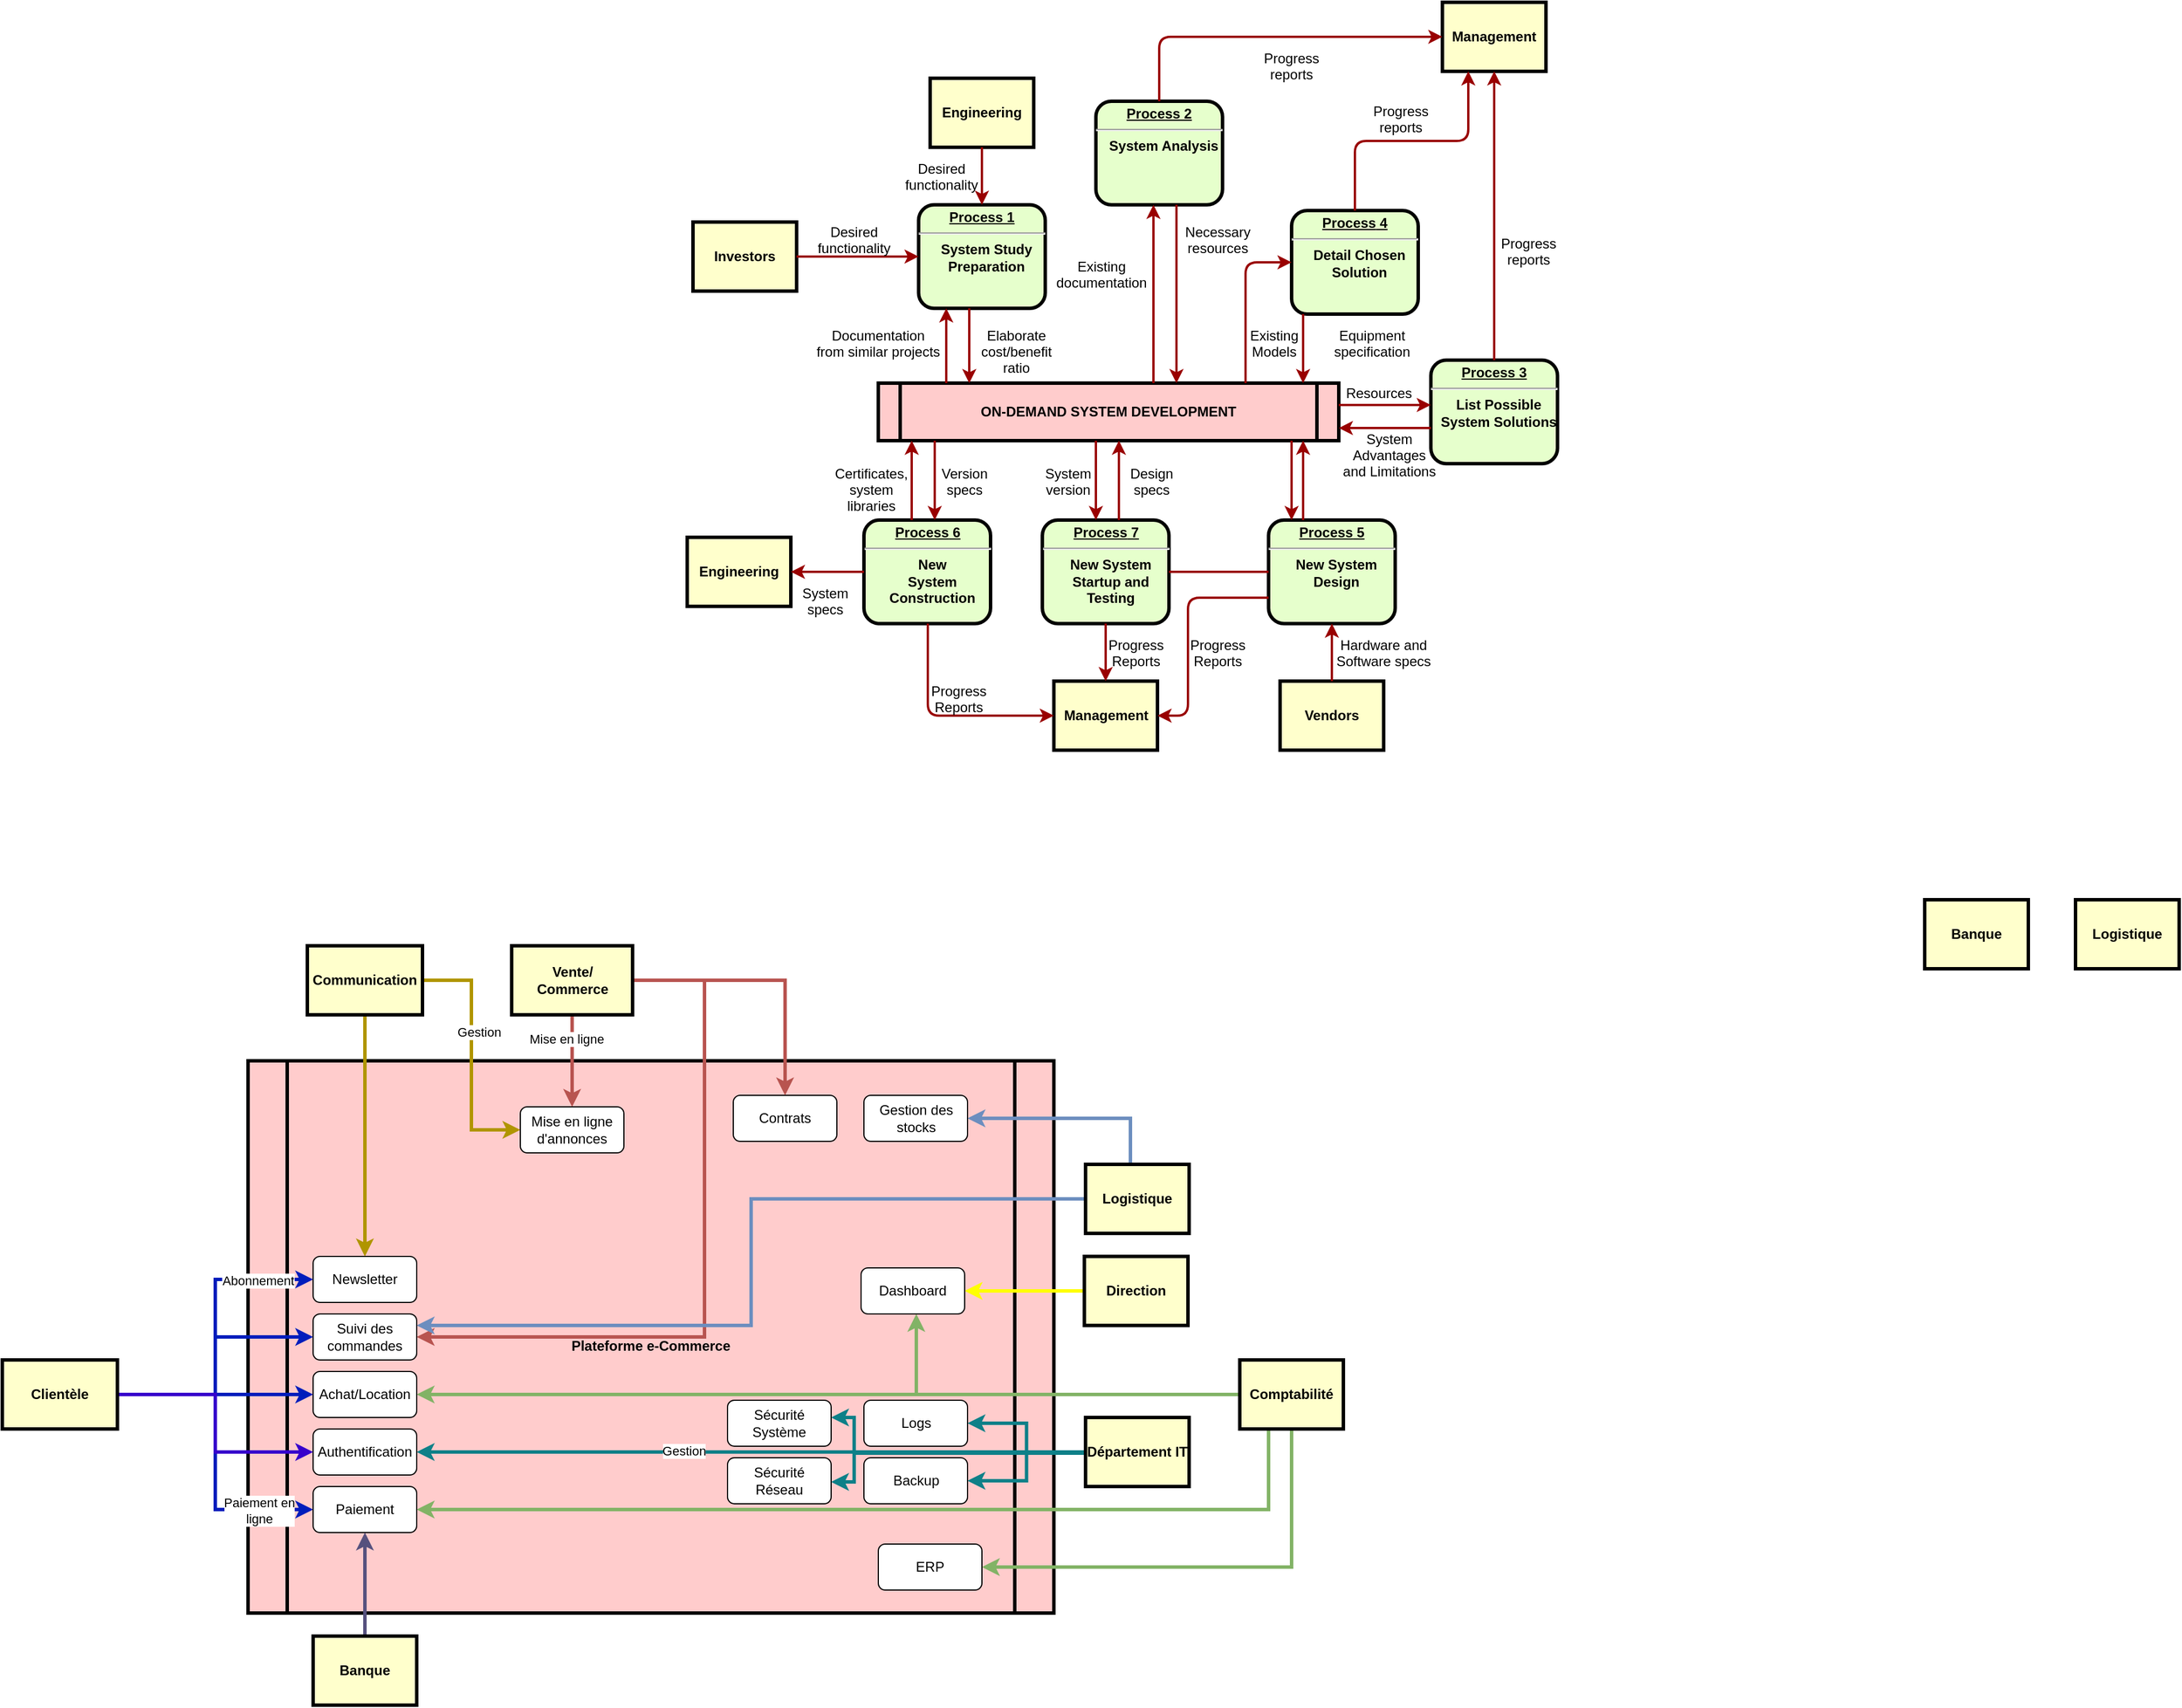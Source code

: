 <mxfile version="26.1.1">
  <diagram name="Page-1" id="c7558073-3199-34d8-9f00-42111426c3f3">
    <mxGraphModel dx="2143" dy="669" grid="1" gridSize="10" guides="1" tooltips="1" connect="1" arrows="1" fold="1" page="1" pageScale="1" pageWidth="826" pageHeight="1169" background="none" math="0" shadow="0">
      <root>
        <mxCell id="0" />
        <mxCell id="1" parent="0" />
        <mxCell id="reFR-X6VlzYpSkXU1T7T-104" value="&#xa;Plateforme e-Commerce" style="shape=process;whiteSpace=wrap;align=center;verticalAlign=middle;size=0.048;fontStyle=1;strokeWidth=3;fillColor=#FFCCCC" parent="1" vertex="1">
          <mxGeometry x="-346.5" y="980" width="700" height="480" as="geometry" />
        </mxCell>
        <mxCell id="2" value="&lt;p style=&quot;margin: 0px; margin-top: 4px; text-align: center; text-decoration: underline;&quot;&gt;&lt;strong&gt;Process 1&lt;br /&gt;&lt;/strong&gt;&lt;/p&gt;&lt;hr /&gt;&lt;p style=&quot;margin: 0px; margin-left: 8px;&quot;&gt;System Study&lt;/p&gt;&lt;p style=&quot;margin: 0px; margin-left: 8px;&quot;&gt;Preparation&lt;/p&gt;" style="verticalAlign=middle;align=center;overflow=fill;fontSize=12;fontFamily=Helvetica;html=1;rounded=1;fontStyle=1;strokeWidth=3;fillColor=#E6FFCC" parent="1" vertex="1">
          <mxGeometry x="236" y="236" width="110" height="90" as="geometry" />
        </mxCell>
        <mxCell id="3" value="Engineering" style="whiteSpace=wrap;align=center;verticalAlign=middle;fontStyle=1;strokeWidth=3;fillColor=#FFFFCC" parent="1" vertex="1">
          <mxGeometry x="246" y="126" width="90" height="60" as="geometry" />
        </mxCell>
        <mxCell id="4" value="Investors" style="whiteSpace=wrap;align=center;verticalAlign=middle;fontStyle=1;strokeWidth=3;fillColor=#FFFFCC" parent="1" vertex="1">
          <mxGeometry x="40" y="251" width="90" height="60" as="geometry" />
        </mxCell>
        <mxCell id="5" value="ON-DEMAND SYSTEM DEVELOPMENT" style="shape=process;whiteSpace=wrap;align=center;verticalAlign=middle;size=0.048;fontStyle=1;strokeWidth=3;fillColor=#FFCCCC" parent="1" vertex="1">
          <mxGeometry x="201.0" y="391" width="400" height="50" as="geometry" />
        </mxCell>
        <mxCell id="6" value="&lt;p style=&quot;margin: 0px; margin-top: 4px; text-align: center; text-decoration: underline;&quot;&gt;&lt;strong&gt;Process 2&lt;br /&gt;&lt;/strong&gt;&lt;/p&gt;&lt;hr /&gt;&lt;p style=&quot;margin: 0px; margin-left: 8px;&quot;&gt;System Analysis&lt;/p&gt;" style="verticalAlign=middle;align=center;overflow=fill;fontSize=12;fontFamily=Helvetica;html=1;rounded=1;fontStyle=1;strokeWidth=3;fillColor=#E6FFCC" parent="1" vertex="1">
          <mxGeometry x="390" y="146" width="110" height="90" as="geometry" />
        </mxCell>
        <mxCell id="7" value="&lt;p style=&quot;margin: 0px; margin-top: 4px; text-align: center; text-decoration: underline;&quot;&gt;&lt;strong&gt;&lt;strong&gt;Process&lt;/strong&gt; 3&lt;br /&gt;&lt;/strong&gt;&lt;/p&gt;&lt;hr /&gt;&lt;p style=&quot;margin: 0px; margin-left: 8px;&quot;&gt;List Possible&lt;/p&gt;&lt;p style=&quot;margin: 0px; margin-left: 8px;&quot;&gt;System Solutions&lt;/p&gt;" style="verticalAlign=middle;align=center;overflow=fill;fontSize=12;fontFamily=Helvetica;html=1;rounded=1;fontStyle=1;strokeWidth=3;fillColor=#E6FFCC" parent="1" vertex="1">
          <mxGeometry x="681" y="371" width="110" height="90" as="geometry" />
        </mxCell>
        <mxCell id="8" value="&lt;p style=&quot;margin: 0px; margin-top: 4px; text-align: center; text-decoration: underline;&quot;&gt;&lt;strong&gt;&lt;strong&gt;Process&lt;/strong&gt; 4&lt;br /&gt;&lt;/strong&gt;&lt;/p&gt;&lt;hr /&gt;&lt;p style=&quot;margin: 0px; margin-left: 8px;&quot;&gt;Detail Chosen&lt;/p&gt;&lt;p style=&quot;margin: 0px; margin-left: 8px;&quot;&gt;Solution&lt;/p&gt;" style="verticalAlign=middle;align=center;overflow=fill;fontSize=12;fontFamily=Helvetica;html=1;rounded=1;fontStyle=1;strokeWidth=3;fillColor=#E6FFCC" parent="1" vertex="1">
          <mxGeometry x="560" y="241" width="110" height="90" as="geometry" />
        </mxCell>
        <mxCell id="9" value="&lt;p style=&quot;margin: 0px; margin-top: 4px; text-align: center; text-decoration: underline;&quot;&gt;&lt;strong&gt;&lt;strong&gt;Process&lt;/strong&gt; 5&lt;br /&gt;&lt;/strong&gt;&lt;/p&gt;&lt;hr /&gt;&lt;p style=&quot;margin: 0px; margin-left: 8px;&quot;&gt;New System&lt;/p&gt;&lt;p style=&quot;margin: 0px; margin-left: 8px;&quot;&gt;Design&lt;/p&gt;" style="verticalAlign=middle;align=center;overflow=fill;fontSize=12;fontFamily=Helvetica;html=1;rounded=1;fontStyle=1;strokeWidth=3;fillColor=#E6FFCC" parent="1" vertex="1">
          <mxGeometry x="540" y="510" width="110" height="90" as="geometry" />
        </mxCell>
        <mxCell id="10" value="&lt;p style=&quot;margin: 0px; margin-top: 4px; text-align: center; text-decoration: underline;&quot;&gt;&lt;strong&gt;&lt;strong&gt;Process&lt;/strong&gt; 6&lt;br /&gt;&lt;/strong&gt;&lt;/p&gt;&lt;hr /&gt;&lt;p style=&quot;margin: 0px; margin-left: 8px;&quot;&gt;New&lt;/p&gt;&lt;p style=&quot;margin: 0px; margin-left: 8px;&quot;&gt;System&lt;/p&gt;&lt;p style=&quot;margin: 0px; margin-left: 8px;&quot;&gt;Construction&lt;/p&gt;" style="verticalAlign=middle;align=center;overflow=fill;fontSize=12;fontFamily=Helvetica;html=1;rounded=1;fontStyle=1;strokeWidth=3;fillColor=#E6FFCC" parent="1" vertex="1">
          <mxGeometry x="188.5" y="510" width="110" height="90" as="geometry" />
        </mxCell>
        <mxCell id="12" value="Management" style="whiteSpace=wrap;align=center;verticalAlign=middle;fontStyle=1;strokeWidth=3;fillColor=#FFFFCC" parent="1" vertex="1">
          <mxGeometry x="691" y="60.0" width="90" height="60" as="geometry" />
        </mxCell>
        <mxCell id="13" value="Management" style="whiteSpace=wrap;align=center;verticalAlign=middle;fontStyle=1;strokeWidth=3;fillColor=#FFFFCC" parent="1" vertex="1">
          <mxGeometry x="353.5" y="650" width="90" height="60" as="geometry" />
        </mxCell>
        <mxCell id="14" value="Engineering" style="whiteSpace=wrap;align=center;verticalAlign=middle;fontStyle=1;strokeWidth=3;fillColor=#FFFFCC" parent="1" vertex="1">
          <mxGeometry x="35.0" y="525.0" width="90" height="60" as="geometry" />
        </mxCell>
        <mxCell id="15" value="Vendors" style="whiteSpace=wrap;align=center;verticalAlign=middle;fontStyle=1;strokeWidth=3;fillColor=#FFFFCC" parent="1" vertex="1">
          <mxGeometry x="550.0" y="650" width="90" height="60" as="geometry" />
        </mxCell>
        <mxCell id="36" value="" style="edgeStyle=none;noEdgeStyle=1;strokeColor=#990000;strokeWidth=2" parent="1" source="3" target="2" edge="1">
          <mxGeometry width="100" height="100" relative="1" as="geometry">
            <mxPoint x="20" y="250" as="sourcePoint" />
            <mxPoint x="120" y="150" as="targetPoint" />
          </mxGeometry>
        </mxCell>
        <mxCell id="37" value="" style="edgeStyle=none;noEdgeStyle=1;strokeColor=#990000;strokeWidth=2" parent="1" source="4" target="2" edge="1">
          <mxGeometry width="100" height="100" relative="1" as="geometry">
            <mxPoint x="280" y="190" as="sourcePoint" />
            <mxPoint x="380" y="90" as="targetPoint" />
          </mxGeometry>
        </mxCell>
        <mxCell id="11" value="&lt;p style=&quot;margin: 0px; margin-top: 4px; text-align: center; text-decoration: underline;&quot;&gt;&lt;strong&gt;&lt;strong&gt;Process&lt;/strong&gt; 7&lt;br /&gt;&lt;/strong&gt;&lt;/p&gt;&lt;hr /&gt;&lt;p style=&quot;margin: 0px; margin-left: 8px;&quot;&gt;New System&lt;/p&gt;&lt;p style=&quot;margin: 0px; margin-left: 8px;&quot;&gt;Startup and&lt;/p&gt;&lt;p style=&quot;margin: 0px; margin-left: 8px;&quot;&gt;Testing&lt;/p&gt;" style="verticalAlign=middle;align=center;overflow=fill;fontSize=12;fontFamily=Helvetica;html=1;rounded=1;fontStyle=1;strokeWidth=3;fillColor=#E6FFCC" parent="1" vertex="1">
          <mxGeometry x="343.5" y="510" width="110" height="90" as="geometry" />
        </mxCell>
        <mxCell id="51" value="" style="endArrow=none;noEdgeStyle=1;strokeColor=#990000;strokeWidth=2" parent="1" source="9" target="11" edge="1">
          <mxGeometry relative="1" as="geometry">
            <mxPoint x="205.008" y="481" as="sourcePoint" />
            <mxPoint x="400.328" y="650" as="targetPoint" />
          </mxGeometry>
        </mxCell>
        <mxCell id="52" value="Desired &#xa;functionality" style="text;spacingTop=-5;align=center" parent="1" vertex="1">
          <mxGeometry x="165" y="251" width="30" height="20" as="geometry" />
        </mxCell>
        <mxCell id="53" value="Desired &#xa;functionality" style="text;spacingTop=-5;align=center" parent="1" vertex="1">
          <mxGeometry x="241" y="196" width="30" height="20" as="geometry" />
        </mxCell>
        <mxCell id="54" value="Documentation&#xa;from similar projects" style="text;spacingTop=-5;align=center" parent="1" vertex="1">
          <mxGeometry x="186" y="341" width="30" height="20" as="geometry" />
        </mxCell>
        <mxCell id="55" value="" style="edgeStyle=elbowEdgeStyle;elbow=horizontal;strokeColor=#990000;strokeWidth=2" parent="1" source="5" target="2" edge="1">
          <mxGeometry width="100" height="100" relative="1" as="geometry">
            <mxPoint x="50" y="530" as="sourcePoint" />
            <mxPoint x="150" y="430" as="targetPoint" />
            <Array as="points">
              <mxPoint x="260" y="370" />
            </Array>
          </mxGeometry>
        </mxCell>
        <mxCell id="56" value="" style="edgeStyle=elbowEdgeStyle;elbow=horizontal;strokeColor=#990000;strokeWidth=2" parent="1" source="2" target="5" edge="1">
          <mxGeometry width="100" height="100" relative="1" as="geometry">
            <mxPoint x="50" y="500" as="sourcePoint" />
            <mxPoint x="150" y="400" as="targetPoint" />
            <Array as="points">
              <mxPoint x="280" y="360" />
            </Array>
          </mxGeometry>
        </mxCell>
        <mxCell id="57" value="Elaborate&#xa;cost/benefit&#xa;ratio" style="text;spacingTop=-5;align=center" parent="1" vertex="1">
          <mxGeometry x="306" y="341" width="30" height="20" as="geometry" />
        </mxCell>
        <mxCell id="58" value="" style="edgeStyle=elbowEdgeStyle;elbow=horizontal;strokeColor=#990000;strokeWidth=2" parent="1" source="5" target="6" edge="1">
          <mxGeometry width="100" height="100" relative="1" as="geometry">
            <mxPoint x="380" y="370" as="sourcePoint" />
            <mxPoint x="480" y="270" as="targetPoint" />
            <Array as="points">
              <mxPoint x="440" y="310" />
            </Array>
          </mxGeometry>
        </mxCell>
        <mxCell id="59" value="" style="edgeStyle=elbowEdgeStyle;elbow=horizontal;strokeColor=#990000;strokeWidth=2" parent="1" source="6" target="5" edge="1">
          <mxGeometry width="100" height="100" relative="1" as="geometry">
            <mxPoint x="350" y="370" as="sourcePoint" />
            <mxPoint x="450" y="270" as="targetPoint" />
            <Array as="points">
              <mxPoint x="460" y="320" />
            </Array>
          </mxGeometry>
        </mxCell>
        <mxCell id="60" value="Existing&#xa;documentation" style="text;spacingTop=-5;align=center" parent="1" vertex="1">
          <mxGeometry x="380.0" y="281.0" width="30" height="20" as="geometry" />
        </mxCell>
        <mxCell id="61" value="Necessary&#xa;resources" style="text;spacingTop=-5;align=center" parent="1" vertex="1">
          <mxGeometry x="481.0" y="251.0" width="30" height="20" as="geometry" />
        </mxCell>
        <mxCell id="62" value="Progress&#xa;reports" style="text;spacingTop=-5;align=center" parent="1" vertex="1">
          <mxGeometry x="545.0" y="100.0" width="30" height="20" as="geometry" />
        </mxCell>
        <mxCell id="63" value="Progress&#xa;reports" style="text;spacingTop=-5;align=center" parent="1" vertex="1">
          <mxGeometry x="640" y="146.0" width="30" height="20" as="geometry" />
        </mxCell>
        <mxCell id="64" value="Progress&#xa;reports" style="text;spacingTop=-5;align=center" parent="1" vertex="1">
          <mxGeometry x="751.0" y="261.0" width="30" height="20" as="geometry" />
        </mxCell>
        <mxCell id="65" value="" style="edgeStyle=elbowEdgeStyle;elbow=horizontal;strokeColor=#990000;strokeWidth=2" parent="1" source="6" target="12" edge="1">
          <mxGeometry width="100" height="100" relative="1" as="geometry">
            <mxPoint x="260" y="180.0" as="sourcePoint" />
            <mxPoint x="360" y="80.0" as="targetPoint" />
            <Array as="points">
              <mxPoint x="445" y="140" />
            </Array>
          </mxGeometry>
        </mxCell>
        <mxCell id="66" value="" style="edgeStyle=elbowEdgeStyle;elbow=vertical;entryX=0.25;entryY=1;strokeColor=#990000;strokeWidth=2" parent="1" source="8" target="12" edge="1">
          <mxGeometry width="100" height="100" relative="1" as="geometry">
            <mxPoint x="530" y="250" as="sourcePoint" />
            <mxPoint x="630" y="150" as="targetPoint" />
          </mxGeometry>
        </mxCell>
        <mxCell id="67" value="" style="edgeStyle=elbowEdgeStyle;elbow=horizontal;strokeColor=#990000;strokeWidth=2" parent="1" source="7" target="12" edge="1">
          <mxGeometry width="100" height="100" relative="1" as="geometry">
            <mxPoint x="660.0" y="360" as="sourcePoint" />
            <mxPoint x="760.0" y="260" as="targetPoint" />
          </mxGeometry>
        </mxCell>
        <mxCell id="68" value="" style="edgeStyle=elbowEdgeStyle;elbow=horizontal;strokeColor=#990000;strokeWidth=2" parent="1" source="8" target="5" edge="1">
          <mxGeometry width="100" height="100" relative="1" as="geometry">
            <mxPoint x="570" y="380" as="sourcePoint" />
            <mxPoint x="510" y="250" as="targetPoint" />
            <Array as="points">
              <mxPoint x="570" y="360" />
            </Array>
          </mxGeometry>
        </mxCell>
        <mxCell id="69" value="" style="edgeStyle=segmentEdgeStyle;strokeColor=#990000;strokeWidth=2" parent="1" source="5" target="8" edge="1">
          <mxGeometry width="100" height="100" relative="1" as="geometry">
            <mxPoint x="340" y="360" as="sourcePoint" />
            <mxPoint x="440" y="260" as="targetPoint" />
            <Array as="points">
              <mxPoint x="520" y="286" />
            </Array>
          </mxGeometry>
        </mxCell>
        <mxCell id="70" value="Existing&#xa;Models" style="text;spacingTop=-5;align=center" parent="1" vertex="1">
          <mxGeometry x="530.0" y="341.0" width="30" height="20" as="geometry" />
        </mxCell>
        <mxCell id="71" value="Equipment&#xa;specification" style="text;spacingTop=-5;align=center" parent="1" vertex="1">
          <mxGeometry x="615" y="341" width="30" height="20" as="geometry" />
        </mxCell>
        <mxCell id="72" value="" style="edgeStyle=elbowEdgeStyle;elbow=vertical;strokeColor=#990000;strokeWidth=2" parent="1" source="5" target="7" edge="1">
          <mxGeometry width="100" height="100" relative="1" as="geometry">
            <mxPoint x="500" y="500" as="sourcePoint" />
            <mxPoint x="600" y="400" as="targetPoint" />
            <Array as="points">
              <mxPoint x="650" y="410" />
            </Array>
          </mxGeometry>
        </mxCell>
        <mxCell id="73" value="" style="edgeStyle=elbowEdgeStyle;elbow=vertical;strokeColor=#990000;strokeWidth=2" parent="1" source="7" target="5" edge="1">
          <mxGeometry width="100" height="100" relative="1" as="geometry">
            <mxPoint x="460" y="500" as="sourcePoint" />
            <mxPoint x="560" y="400" as="targetPoint" />
            <Array as="points">
              <mxPoint x="650" y="430" />
            </Array>
          </mxGeometry>
        </mxCell>
        <mxCell id="74" value="Resources" style="text;spacingTop=-5;align=center" parent="1" vertex="1">
          <mxGeometry x="621" y="391.0" width="30" height="20" as="geometry" />
        </mxCell>
        <mxCell id="75" value="System &#xa;Advantages &#xa;and Limitations" style="text;spacingTop=-5;align=center" parent="1" vertex="1">
          <mxGeometry x="630" y="431.0" width="30" height="20" as="geometry" />
        </mxCell>
        <mxCell id="76" value="" style="edgeStyle=elbowEdgeStyle;elbow=horizontal;strokeColor=#990000;strokeWidth=2" parent="1" source="9" target="5" edge="1">
          <mxGeometry width="100" height="100" relative="1" as="geometry">
            <mxPoint x="420" y="580" as="sourcePoint" />
            <mxPoint x="520" y="480" as="targetPoint" />
            <Array as="points">
              <mxPoint x="570" y="470" />
            </Array>
          </mxGeometry>
        </mxCell>
        <mxCell id="77" value="" style="edgeStyle=elbowEdgeStyle;elbow=horizontal;strokeColor=#990000;strokeWidth=2" parent="1" source="5" target="9" edge="1">
          <mxGeometry width="100" height="100" relative="1" as="geometry">
            <mxPoint x="400" y="590" as="sourcePoint" />
            <mxPoint x="500" y="490" as="targetPoint" />
            <Array as="points">
              <mxPoint x="560" y="480" />
            </Array>
          </mxGeometry>
        </mxCell>
        <mxCell id="78" value="" style="edgeStyle=elbowEdgeStyle;elbow=horizontal;strokeColor=#990000;strokeWidth=2" parent="1" source="15" target="9" edge="1">
          <mxGeometry width="100" height="100" relative="1" as="geometry">
            <mxPoint x="430" y="700" as="sourcePoint" />
            <mxPoint x="530" y="600" as="targetPoint" />
          </mxGeometry>
        </mxCell>
        <mxCell id="79" value="Hardware and&#xa;Software specs" style="text;spacingTop=-5;align=center" parent="1" vertex="1">
          <mxGeometry x="625" y="610" width="30" height="20" as="geometry" />
        </mxCell>
        <mxCell id="81" value="" style="edgeStyle=elbowEdgeStyle;elbow=horizontal;exitX=0;exitY=0.75;strokeColor=#990000;strokeWidth=2" parent="1" source="9" target="13" edge="1">
          <mxGeometry width="100" height="100" relative="1" as="geometry">
            <mxPoint x="420" y="730" as="sourcePoint" />
            <mxPoint x="520" y="630" as="targetPoint" />
            <Array as="points">
              <mxPoint x="470" y="630" />
            </Array>
          </mxGeometry>
        </mxCell>
        <mxCell id="82" value="Progress&#xa;Reports" style="text;spacingTop=-5;align=center" parent="1" vertex="1">
          <mxGeometry x="481.0" y="610.0" width="30" height="20" as="geometry" />
        </mxCell>
        <mxCell id="83" value="" style="edgeStyle=elbowEdgeStyle;elbow=horizontal;strokeColor=#990000;strokeWidth=2" parent="1" source="11" target="13" edge="1">
          <mxGeometry width="100" height="100" relative="1" as="geometry">
            <mxPoint x="200" y="660.0" as="sourcePoint" />
            <mxPoint x="230.0" y="650" as="targetPoint" />
          </mxGeometry>
        </mxCell>
        <mxCell id="84" value="Progress&#xa;Reports" style="text;spacingTop=-5;align=center" parent="1" vertex="1">
          <mxGeometry x="410.0" y="610.0" width="30" height="20" as="geometry" />
        </mxCell>
        <mxCell id="85" value="" style="edgeStyle=elbowEdgeStyle;elbow=horizontal;strokeColor=#990000;strokeWidth=2" parent="1" source="10" target="13" edge="1">
          <mxGeometry width="100" height="100" relative="1" as="geometry">
            <mxPoint x="130.0" y="740" as="sourcePoint" />
            <mxPoint x="230.0" y="640" as="targetPoint" />
            <Array as="points">
              <mxPoint x="244" y="630" />
            </Array>
          </mxGeometry>
        </mxCell>
        <mxCell id="86" value="Progress&#xa;Reports" style="text;spacingTop=-5;align=center" parent="1" vertex="1">
          <mxGeometry x="256.0" y="650.0" width="30" height="20" as="geometry" />
        </mxCell>
        <mxCell id="87" value="" style="edgeStyle=elbowEdgeStyle;elbow=vertical;strokeColor=#990000;strokeWidth=2" parent="1" source="10" target="14" edge="1">
          <mxGeometry width="100" height="100" relative="1" as="geometry">
            <mxPoint x="70" y="740" as="sourcePoint" />
            <mxPoint x="170" y="640" as="targetPoint" />
          </mxGeometry>
        </mxCell>
        <mxCell id="88" value="" style="edgeStyle=elbowEdgeStyle;elbow=horizontal;strokeColor=#990000;strokeWidth=2" parent="1" source="5" target="11" edge="1">
          <mxGeometry width="100" height="100" relative="1" as="geometry">
            <mxPoint x="50" y="500" as="sourcePoint" />
            <mxPoint x="150" y="400" as="targetPoint" />
            <Array as="points">
              <mxPoint x="390" y="470" />
            </Array>
          </mxGeometry>
        </mxCell>
        <mxCell id="89" value="" style="edgeStyle=elbowEdgeStyle;elbow=horizontal;strokeColor=#990000;strokeWidth=2" parent="1" source="11" target="5" edge="1">
          <mxGeometry width="100" height="100" relative="1" as="geometry">
            <mxPoint x="60.0" y="510" as="sourcePoint" />
            <mxPoint x="160.0" y="410" as="targetPoint" />
            <Array as="points">
              <mxPoint x="410" y="470" />
            </Array>
          </mxGeometry>
        </mxCell>
        <mxCell id="90" value="Version&#xa;specs" style="text;spacingTop=-5;align=center" parent="1" vertex="1">
          <mxGeometry x="261" y="461" width="30" height="20" as="geometry" />
        </mxCell>
        <mxCell id="91" value="Certificates,&#xa;system&#xa;libraries" style="text;spacingTop=-5;align=center" parent="1" vertex="1">
          <mxGeometry x="180" y="461.0" width="30" height="20" as="geometry" />
        </mxCell>
        <mxCell id="92" value="" style="edgeStyle=elbowEdgeStyle;elbow=horizontal;strokeColor=#990000;strokeWidth=2" parent="1" source="5" target="10" edge="1">
          <mxGeometry width="100" height="100" relative="1" as="geometry">
            <mxPoint x="30.0" y="500" as="sourcePoint" />
            <mxPoint x="130.0" y="400" as="targetPoint" />
            <Array as="points">
              <mxPoint x="250" y="470" />
            </Array>
          </mxGeometry>
        </mxCell>
        <mxCell id="93" value="" style="edgeStyle=elbowEdgeStyle;elbow=horizontal;strokeColor=#990000;strokeWidth=2" parent="1" source="10" target="5" edge="1">
          <mxGeometry width="100" height="100" relative="1" as="geometry">
            <mxPoint x="40" y="510" as="sourcePoint" />
            <mxPoint x="140" y="410" as="targetPoint" />
            <Array as="points">
              <mxPoint x="230" y="470" />
            </Array>
          </mxGeometry>
        </mxCell>
        <mxCell id="94" value="System&#xa;specs" style="text;spacingTop=-5;align=center" parent="1" vertex="1">
          <mxGeometry x="140.0" y="565.0" width="30" height="20" as="geometry" />
        </mxCell>
        <mxCell id="95" value="Design&#xa;specs" style="text;spacingTop=-5;align=center" parent="1" vertex="1">
          <mxGeometry x="423.5" y="461.0" width="30" height="20" as="geometry" />
        </mxCell>
        <mxCell id="96" value="System&#xa;version" style="text;spacingTop=-5;align=center" parent="1" vertex="1">
          <mxGeometry x="351.0" y="461" width="30" height="20" as="geometry" />
        </mxCell>
        <mxCell id="DFSgWALSGCiAw2XkMpFQ-116" style="edgeStyle=orthogonalEdgeStyle;rounded=0;orthogonalLoop=1;jettySize=auto;html=1;fillColor=#e3c800;strokeColor=#B09500;strokeWidth=3;" parent="1" source="reFR-X6VlzYpSkXU1T7T-97" target="DFSgWALSGCiAw2XkMpFQ-106" edge="1">
          <mxGeometry relative="1" as="geometry" />
        </mxCell>
        <mxCell id="DFSgWALSGCiAw2XkMpFQ-119" style="edgeStyle=orthogonalEdgeStyle;rounded=0;orthogonalLoop=1;jettySize=auto;html=1;entryX=0;entryY=0.5;entryDx=0;entryDy=0;strokeWidth=3;fillColor=#e3c800;strokeColor=#B09500;" parent="1" source="reFR-X6VlzYpSkXU1T7T-97" target="DFSgWALSGCiAw2XkMpFQ-117" edge="1">
          <mxGeometry relative="1" as="geometry" />
        </mxCell>
        <mxCell id="J-moRYrmFZfw3qJP2R3I-113" value="Gestion" style="edgeLabel;html=1;align=center;verticalAlign=middle;resizable=0;points=[];" parent="DFSgWALSGCiAw2XkMpFQ-119" vertex="1" connectable="0">
          <mxGeometry x="-0.193" y="6" relative="1" as="geometry">
            <mxPoint as="offset" />
          </mxGeometry>
        </mxCell>
        <mxCell id="reFR-X6VlzYpSkXU1T7T-97" value="Communication" style="whiteSpace=wrap;align=center;verticalAlign=middle;fontStyle=1;strokeWidth=3;fillColor=#FFFFCC" parent="1" vertex="1">
          <mxGeometry x="-295" y="880" width="100" height="60" as="geometry" />
        </mxCell>
        <mxCell id="DFSgWALSGCiAw2XkMpFQ-121" style="edgeStyle=orthogonalEdgeStyle;rounded=0;orthogonalLoop=1;jettySize=auto;html=1;entryX=1;entryY=0.5;entryDx=0;entryDy=0;strokeWidth=3;fillColor=#fff2cc;strokeColor=#FFFF00;" parent="1" source="reFR-X6VlzYpSkXU1T7T-98" target="DFSgWALSGCiAw2XkMpFQ-120" edge="1">
          <mxGeometry relative="1" as="geometry" />
        </mxCell>
        <mxCell id="reFR-X6VlzYpSkXU1T7T-98" value="Direction" style="whiteSpace=wrap;align=center;verticalAlign=middle;fontStyle=1;strokeWidth=3;fillColor=#FFFFCC" parent="1" vertex="1">
          <mxGeometry x="380" y="1150" width="90" height="60" as="geometry" />
        </mxCell>
        <mxCell id="DFSgWALSGCiAw2XkMpFQ-136" style="edgeStyle=orthogonalEdgeStyle;rounded=0;orthogonalLoop=1;jettySize=auto;html=1;entryX=1;entryY=0.5;entryDx=0;entryDy=0;fillColor=#b0e3e6;strokeColor=#0e8088;strokeWidth=3;" parent="1" source="reFR-X6VlzYpSkXU1T7T-99" target="DFSgWALSGCiAw2XkMpFQ-102" edge="1">
          <mxGeometry relative="1" as="geometry">
            <Array as="points">
              <mxPoint x="270" y="1320" />
              <mxPoint x="270" y="1320" />
            </Array>
          </mxGeometry>
        </mxCell>
        <mxCell id="J-moRYrmFZfw3qJP2R3I-117" value="Gestion" style="edgeLabel;html=1;align=center;verticalAlign=middle;resizable=0;points=[];" parent="DFSgWALSGCiAw2XkMpFQ-136" vertex="1" connectable="0">
          <mxGeometry x="0.201" y="-1" relative="1" as="geometry">
            <mxPoint as="offset" />
          </mxGeometry>
        </mxCell>
        <mxCell id="J-moRYrmFZfw3qJP2R3I-123" style="edgeStyle=orthogonalEdgeStyle;rounded=0;orthogonalLoop=1;jettySize=auto;html=1;strokeWidth=3;fillColor=#b0e3e6;strokeColor=#0e8088;" parent="1" source="reFR-X6VlzYpSkXU1T7T-99" target="J-moRYrmFZfw3qJP2R3I-120" edge="1">
          <mxGeometry relative="1" as="geometry" />
        </mxCell>
        <mxCell id="J-moRYrmFZfw3qJP2R3I-124" style="edgeStyle=orthogonalEdgeStyle;rounded=0;orthogonalLoop=1;jettySize=auto;html=1;fillColor=#b0e3e6;strokeColor=#0e8088;strokeWidth=3;" parent="1" source="reFR-X6VlzYpSkXU1T7T-99" target="J-moRYrmFZfw3qJP2R3I-122" edge="1">
          <mxGeometry relative="1" as="geometry" />
        </mxCell>
        <mxCell id="J-moRYrmFZfw3qJP2R3I-127" style="edgeStyle=orthogonalEdgeStyle;rounded=0;orthogonalLoop=1;jettySize=auto;html=1;strokeWidth=3;fillColor=#b0e3e6;strokeColor=#0e8088;" parent="1" target="J-moRYrmFZfw3qJP2R3I-126" edge="1">
          <mxGeometry relative="1" as="geometry">
            <mxPoint x="381" y="1321" as="sourcePoint" />
            <mxPoint x="165" y="1346" as="targetPoint" />
            <Array as="points">
              <mxPoint x="180" y="1321" />
              <mxPoint x="180" y="1346" />
            </Array>
          </mxGeometry>
        </mxCell>
        <mxCell id="J-moRYrmFZfw3qJP2R3I-131" style="edgeStyle=orthogonalEdgeStyle;rounded=0;orthogonalLoop=1;jettySize=auto;html=1;strokeWidth=3;fillColor=#b0e3e6;strokeColor=#0e8088;" parent="1" source="reFR-X6VlzYpSkXU1T7T-99" target="J-moRYrmFZfw3qJP2R3I-130" edge="1">
          <mxGeometry relative="1" as="geometry">
            <Array as="points">
              <mxPoint x="180" y="1320" />
              <mxPoint x="180" y="1290" />
            </Array>
          </mxGeometry>
        </mxCell>
        <mxCell id="reFR-X6VlzYpSkXU1T7T-99" value="Département IT" style="whiteSpace=wrap;align=center;verticalAlign=middle;fontStyle=1;strokeWidth=3;fillColor=#FFFFCC" parent="1" vertex="1">
          <mxGeometry x="381" y="1290" width="90" height="60" as="geometry" />
        </mxCell>
        <mxCell id="reFR-X6VlzYpSkXU1T7T-101" value="Banque" style="whiteSpace=wrap;align=center;verticalAlign=middle;fontStyle=1;strokeWidth=3;fillColor=#FFFFCC" parent="1" vertex="1">
          <mxGeometry x="1110" y="840" width="90" height="60" as="geometry" />
        </mxCell>
        <mxCell id="reFR-X6VlzYpSkXU1T7T-102" value="Logistique" style="whiteSpace=wrap;align=center;verticalAlign=middle;fontStyle=1;strokeWidth=3;fillColor=#FFFFCC" parent="1" vertex="1">
          <mxGeometry x="1241" y="840" width="90" height="60" as="geometry" />
        </mxCell>
        <mxCell id="DFSgWALSGCiAw2XkMpFQ-122" style="edgeStyle=orthogonalEdgeStyle;rounded=0;orthogonalLoop=1;jettySize=auto;html=1;strokeWidth=3;fillColor=#d5e8d4;strokeColor=#82b366;gradientColor=#97d077;" parent="1" source="DFSgWALSGCiAw2XkMpFQ-96" target="DFSgWALSGCiAw2XkMpFQ-120" edge="1">
          <mxGeometry relative="1" as="geometry">
            <Array as="points">
              <mxPoint x="234" y="1270" />
            </Array>
          </mxGeometry>
        </mxCell>
        <mxCell id="DFSgWALSGCiAw2XkMpFQ-133" style="edgeStyle=orthogonalEdgeStyle;rounded=0;orthogonalLoop=1;jettySize=auto;html=1;entryX=1;entryY=0.5;entryDx=0;entryDy=0;strokeWidth=3;fillColor=#d5e8d4;gradientColor=#97d077;strokeColor=#82b366;" parent="1" source="DFSgWALSGCiAw2XkMpFQ-96" target="DFSgWALSGCiAw2XkMpFQ-131" edge="1">
          <mxGeometry relative="1" as="geometry">
            <Array as="points">
              <mxPoint x="540" y="1370" />
            </Array>
          </mxGeometry>
        </mxCell>
        <mxCell id="J-moRYrmFZfw3qJP2R3I-96" style="edgeStyle=orthogonalEdgeStyle;rounded=0;orthogonalLoop=1;jettySize=auto;html=1;entryX=1;entryY=0.5;entryDx=0;entryDy=0;fillColor=#d5e8d4;strokeColor=#82b366;strokeWidth=3;gradientColor=#97d077;" parent="1" source="DFSgWALSGCiAw2XkMpFQ-96" target="DFSgWALSGCiAw2XkMpFQ-107" edge="1">
          <mxGeometry relative="1" as="geometry">
            <Array as="points">
              <mxPoint x="360" y="1270" />
              <mxPoint x="360" y="1270" />
            </Array>
          </mxGeometry>
        </mxCell>
        <mxCell id="J-moRYrmFZfw3qJP2R3I-119" style="edgeStyle=orthogonalEdgeStyle;rounded=0;orthogonalLoop=1;jettySize=auto;html=1;entryX=1;entryY=0.5;entryDx=0;entryDy=0;strokeWidth=3;fillColor=#d5e8d4;gradientColor=#97d077;strokeColor=#82b366;" parent="1" source="DFSgWALSGCiAw2XkMpFQ-96" target="J-moRYrmFZfw3qJP2R3I-118" edge="1">
          <mxGeometry relative="1" as="geometry">
            <Array as="points">
              <mxPoint x="560" y="1420" />
            </Array>
          </mxGeometry>
        </mxCell>
        <mxCell id="DFSgWALSGCiAw2XkMpFQ-96" value="Comptabilité" style="whiteSpace=wrap;align=center;verticalAlign=middle;fontStyle=1;strokeWidth=3;fillColor=#FFFFCC" parent="1" vertex="1">
          <mxGeometry x="515" y="1240" width="90" height="60" as="geometry" />
        </mxCell>
        <mxCell id="DFSgWALSGCiAw2XkMpFQ-118" style="edgeStyle=orthogonalEdgeStyle;rounded=0;orthogonalLoop=1;jettySize=auto;html=1;fillColor=#f8cecc;gradientColor=#ea6b66;strokeColor=#b85450;strokeWidth=3;" parent="1" source="DFSgWALSGCiAw2XkMpFQ-97" target="DFSgWALSGCiAw2XkMpFQ-117" edge="1">
          <mxGeometry relative="1" as="geometry" />
        </mxCell>
        <mxCell id="J-moRYrmFZfw3qJP2R3I-112" value="Mise en ligne" style="edgeLabel;html=1;align=center;verticalAlign=middle;resizable=0;points=[];" parent="DFSgWALSGCiAw2XkMpFQ-118" vertex="1" connectable="0">
          <mxGeometry x="-0.478" y="-5" relative="1" as="geometry">
            <mxPoint as="offset" />
          </mxGeometry>
        </mxCell>
        <mxCell id="J-moRYrmFZfw3qJP2R3I-99" style="edgeStyle=orthogonalEdgeStyle;rounded=0;orthogonalLoop=1;jettySize=auto;html=1;entryX=1;entryY=0.5;entryDx=0;entryDy=0;fillColor=#f8cecc;gradientColor=#ea6b66;strokeColor=#b85450;strokeWidth=3;" parent="1" source="DFSgWALSGCiAw2XkMpFQ-97" target="J-moRYrmFZfw3qJP2R3I-97" edge="1">
          <mxGeometry relative="1" as="geometry">
            <Array as="points">
              <mxPoint x="50" y="910" />
              <mxPoint x="50" y="1220" />
            </Array>
          </mxGeometry>
        </mxCell>
        <mxCell id="J-moRYrmFZfw3qJP2R3I-129" style="edgeStyle=orthogonalEdgeStyle;rounded=0;orthogonalLoop=1;jettySize=auto;html=1;fillColor=#f8cecc;gradientColor=#ea6b66;strokeColor=#b85450;strokeWidth=3;" parent="1" source="DFSgWALSGCiAw2XkMpFQ-97" target="J-moRYrmFZfw3qJP2R3I-128" edge="1">
          <mxGeometry relative="1" as="geometry" />
        </mxCell>
        <mxCell id="DFSgWALSGCiAw2XkMpFQ-97" value="Vente/&#xa;Commerce" style="whiteSpace=wrap;align=center;verticalAlign=middle;fontStyle=1;strokeWidth=3;fillColor=#FFFFCC" parent="1" vertex="1">
          <mxGeometry x="-117.5" y="880" width="105" height="60" as="geometry" />
        </mxCell>
        <mxCell id="DFSgWALSGCiAw2XkMpFQ-135" style="edgeStyle=orthogonalEdgeStyle;rounded=0;orthogonalLoop=1;jettySize=auto;html=1;fillColor=#dae8fc;gradientColor=#7ea6e0;strokeColor=#6c8ebf;strokeWidth=3;" parent="1" source="DFSgWALSGCiAw2XkMpFQ-98" target="DFSgWALSGCiAw2XkMpFQ-126" edge="1">
          <mxGeometry relative="1" as="geometry">
            <Array as="points">
              <mxPoint x="420" y="1030" />
            </Array>
          </mxGeometry>
        </mxCell>
        <mxCell id="J-moRYrmFZfw3qJP2R3I-98" style="edgeStyle=orthogonalEdgeStyle;rounded=0;orthogonalLoop=1;jettySize=auto;html=1;entryX=1;entryY=0.25;entryDx=0;entryDy=0;strokeWidth=3;fillColor=#dae8fc;gradientColor=#7ea6e0;strokeColor=#6c8ebf;" parent="1" source="DFSgWALSGCiAw2XkMpFQ-98" target="J-moRYrmFZfw3qJP2R3I-97" edge="1">
          <mxGeometry relative="1" as="geometry" />
        </mxCell>
        <mxCell id="DFSgWALSGCiAw2XkMpFQ-98" value="Logistique" style="whiteSpace=wrap;align=center;verticalAlign=middle;fontStyle=1;strokeWidth=3;fillColor=#FFFFCC" parent="1" vertex="1">
          <mxGeometry x="381" y="1070" width="90" height="60" as="geometry" />
        </mxCell>
        <mxCell id="DFSgWALSGCiAw2XkMpFQ-137" style="edgeStyle=orthogonalEdgeStyle;rounded=0;orthogonalLoop=1;jettySize=auto;html=1;fillColor=#d0cee2;strokeColor=#56517e;strokeWidth=3;" parent="1" source="DFSgWALSGCiAw2XkMpFQ-100" target="DFSgWALSGCiAw2XkMpFQ-131" edge="1">
          <mxGeometry relative="1" as="geometry" />
        </mxCell>
        <mxCell id="DFSgWALSGCiAw2XkMpFQ-100" value="Banque" style="whiteSpace=wrap;align=center;verticalAlign=middle;fontStyle=1;strokeWidth=3;fillColor=#FFFFCC" parent="1" vertex="1">
          <mxGeometry x="-290" y="1480" width="90" height="60" as="geometry" />
        </mxCell>
        <mxCell id="DFSgWALSGCiAw2XkMpFQ-102" value="Authentification" style="rounded=1;whiteSpace=wrap;html=1;" parent="1" vertex="1">
          <mxGeometry x="-290" y="1300" width="90" height="40" as="geometry" />
        </mxCell>
        <mxCell id="DFSgWALSGCiAw2XkMpFQ-106" value="Newsletter" style="rounded=1;whiteSpace=wrap;html=1;" parent="1" vertex="1">
          <mxGeometry x="-290" y="1150" width="90" height="40" as="geometry" />
        </mxCell>
        <mxCell id="DFSgWALSGCiAw2XkMpFQ-107" value="Achat/Location" style="rounded=1;whiteSpace=wrap;html=1;" parent="1" vertex="1">
          <mxGeometry x="-290" y="1250" width="90" height="40" as="geometry" />
        </mxCell>
        <mxCell id="DFSgWALSGCiAw2XkMpFQ-112" style="edgeStyle=orthogonalEdgeStyle;rounded=0;orthogonalLoop=1;jettySize=auto;html=1;strokeWidth=3;fillColor=#0050ef;strokeColor=#001DBC;" parent="1" source="reFR-X6VlzYpSkXU1T7T-96" target="DFSgWALSGCiAw2XkMpFQ-107" edge="1">
          <mxGeometry relative="1" as="geometry" />
        </mxCell>
        <mxCell id="DFSgWALSGCiAw2XkMpFQ-114" style="edgeStyle=orthogonalEdgeStyle;rounded=0;orthogonalLoop=1;jettySize=auto;html=1;entryX=0;entryY=0.5;entryDx=0;entryDy=0;fillColor=#0050ef;strokeColor=#001DBC;strokeWidth=3;" parent="1" source="reFR-X6VlzYpSkXU1T7T-96" target="DFSgWALSGCiAw2XkMpFQ-106" edge="1">
          <mxGeometry relative="1" as="geometry" />
        </mxCell>
        <mxCell id="J-moRYrmFZfw3qJP2R3I-114" value="Abonnement" style="edgeLabel;html=1;align=center;verticalAlign=middle;resizable=0;points=[];" parent="DFSgWALSGCiAw2XkMpFQ-114" vertex="1" connectable="0">
          <mxGeometry x="0.645" y="-1" relative="1" as="geometry">
            <mxPoint as="offset" />
          </mxGeometry>
        </mxCell>
        <mxCell id="DFSgWALSGCiAw2XkMpFQ-134" style="edgeStyle=orthogonalEdgeStyle;rounded=0;orthogonalLoop=1;jettySize=auto;html=1;entryX=0;entryY=0.5;entryDx=0;entryDy=0;strokeWidth=3;fillColor=#0050ef;strokeColor=#001DBC;" parent="1" source="reFR-X6VlzYpSkXU1T7T-96" target="DFSgWALSGCiAw2XkMpFQ-131" edge="1">
          <mxGeometry relative="1" as="geometry" />
        </mxCell>
        <mxCell id="J-moRYrmFZfw3qJP2R3I-102" value="Paiement en&lt;div&gt;ligne&lt;/div&gt;" style="edgeLabel;html=1;align=center;verticalAlign=middle;resizable=0;points=[];" parent="DFSgWALSGCiAw2XkMpFQ-134" vertex="1" connectable="0">
          <mxGeometry x="0.653" y="-1" relative="1" as="geometry">
            <mxPoint as="offset" />
          </mxGeometry>
        </mxCell>
        <mxCell id="J-moRYrmFZfw3qJP2R3I-100" style="edgeStyle=orthogonalEdgeStyle;rounded=0;orthogonalLoop=1;jettySize=auto;html=1;strokeWidth=3;fillColor=#0050ef;strokeColor=#001DBC;" parent="1" source="reFR-X6VlzYpSkXU1T7T-96" target="J-moRYrmFZfw3qJP2R3I-97" edge="1">
          <mxGeometry relative="1" as="geometry" />
        </mxCell>
        <mxCell id="J-moRYrmFZfw3qJP2R3I-132" style="edgeStyle=orthogonalEdgeStyle;rounded=0;orthogonalLoop=1;jettySize=auto;html=1;fillColor=#6a00ff;strokeColor=#3700CC;strokeWidth=3;" parent="1" source="reFR-X6VlzYpSkXU1T7T-96" target="DFSgWALSGCiAw2XkMpFQ-102" edge="1">
          <mxGeometry relative="1" as="geometry" />
        </mxCell>
        <mxCell id="reFR-X6VlzYpSkXU1T7T-96" value="Clientèle" style="whiteSpace=wrap;align=center;verticalAlign=middle;fontStyle=1;strokeWidth=3;fillColor=#FFFFCC" parent="1" vertex="1">
          <mxGeometry x="-560" y="1240" width="100" height="60" as="geometry" />
        </mxCell>
        <mxCell id="DFSgWALSGCiAw2XkMpFQ-117" value="Mise en ligne&lt;div&gt;d&#39;annonces&lt;/div&gt;" style="rounded=1;whiteSpace=wrap;html=1;" parent="1" vertex="1">
          <mxGeometry x="-110" y="1020" width="90" height="40" as="geometry" />
        </mxCell>
        <mxCell id="DFSgWALSGCiAw2XkMpFQ-120" value="Dashboard" style="rounded=1;whiteSpace=wrap;html=1;" parent="1" vertex="1">
          <mxGeometry x="186" y="1160" width="90" height="40" as="geometry" />
        </mxCell>
        <mxCell id="DFSgWALSGCiAw2XkMpFQ-126" value="Gestion des stocks" style="rounded=1;whiteSpace=wrap;html=1;" parent="1" vertex="1">
          <mxGeometry x="188.5" y="1010" width="90" height="40" as="geometry" />
        </mxCell>
        <mxCell id="DFSgWALSGCiAw2XkMpFQ-131" value="Paiement" style="rounded=1;whiteSpace=wrap;html=1;" parent="1" vertex="1">
          <mxGeometry x="-290" y="1350" width="90" height="40" as="geometry" />
        </mxCell>
        <mxCell id="J-moRYrmFZfw3qJP2R3I-97" value="Suivi des commandes" style="rounded=1;whiteSpace=wrap;html=1;" parent="1" vertex="1">
          <mxGeometry x="-290" y="1200" width="90" height="40" as="geometry" />
        </mxCell>
        <mxCell id="J-moRYrmFZfw3qJP2R3I-118" value="ERP" style="rounded=1;whiteSpace=wrap;html=1;" parent="1" vertex="1">
          <mxGeometry x="201" y="1400" width="90" height="40" as="geometry" />
        </mxCell>
        <mxCell id="J-moRYrmFZfw3qJP2R3I-120" value="Backup" style="rounded=1;whiteSpace=wrap;html=1;" parent="1" vertex="1">
          <mxGeometry x="188.5" y="1325" width="90" height="40" as="geometry" />
        </mxCell>
        <mxCell id="J-moRYrmFZfw3qJP2R3I-122" value="Logs" style="rounded=1;whiteSpace=wrap;html=1;" parent="1" vertex="1">
          <mxGeometry x="188.5" y="1275" width="90" height="40" as="geometry" />
        </mxCell>
        <mxCell id="J-moRYrmFZfw3qJP2R3I-126" value="Sécurité Réseau" style="rounded=1;whiteSpace=wrap;html=1;" parent="1" vertex="1">
          <mxGeometry x="70" y="1325" width="90" height="40" as="geometry" />
        </mxCell>
        <mxCell id="J-moRYrmFZfw3qJP2R3I-128" value="Contrats" style="rounded=1;whiteSpace=wrap;html=1;" parent="1" vertex="1">
          <mxGeometry x="75" y="1010" width="90" height="40" as="geometry" />
        </mxCell>
        <mxCell id="J-moRYrmFZfw3qJP2R3I-130" value="Sécurité Système" style="rounded=1;whiteSpace=wrap;html=1;" parent="1" vertex="1">
          <mxGeometry x="70" y="1275" width="90" height="40" as="geometry" />
        </mxCell>
      </root>
    </mxGraphModel>
  </diagram>
</mxfile>
